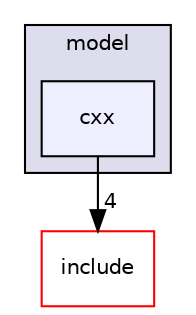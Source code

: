 digraph "cxx" {
  compound=true
  node [ fontsize="10", fontname="Helvetica"];
  edge [ labelfontsize="10", labelfontname="Helvetica"];
  subgraph clusterdir_9fd58bbf403f6bebb995a0271eeae5cc {
    graph [ bgcolor="#ddddee", pencolor="black", label="model" fontname="Helvetica", fontsize="10", URL="dir_9fd58bbf403f6bebb995a0271eeae5cc.html"]
  dir_9a3ae222c4cdcb60903e8790b1b8d282 [shape=box, label="cxx", style="filled", fillcolor="#eeeeff", pencolor="black", URL="dir_9a3ae222c4cdcb60903e8790b1b8d282.html"];
  }
  dir_ff111dd291792f0a200f7a40cc4338c9 [shape=box label="include" fillcolor="white" style="filled" color="red" URL="dir_ff111dd291792f0a200f7a40cc4338c9.html"];
  dir_9a3ae222c4cdcb60903e8790b1b8d282->dir_ff111dd291792f0a200f7a40cc4338c9 [headlabel="4", labeldistance=1.5 headhref="dir_000166_000167.html"];
}
